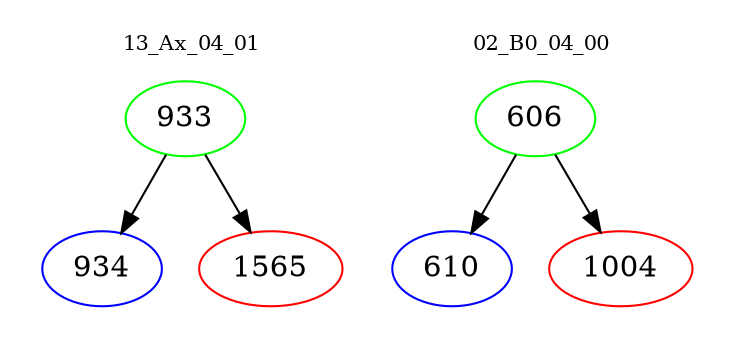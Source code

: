 digraph{
subgraph cluster_0 {
color = white
label = "13_Ax_04_01";
fontsize=10;
T0_933 [label="933", color="green"]
T0_933 -> T0_934 [color="black"]
T0_934 [label="934", color="blue"]
T0_933 -> T0_1565 [color="black"]
T0_1565 [label="1565", color="red"]
}
subgraph cluster_1 {
color = white
label = "02_B0_04_00";
fontsize=10;
T1_606 [label="606", color="green"]
T1_606 -> T1_610 [color="black"]
T1_610 [label="610", color="blue"]
T1_606 -> T1_1004 [color="black"]
T1_1004 [label="1004", color="red"]
}
}
